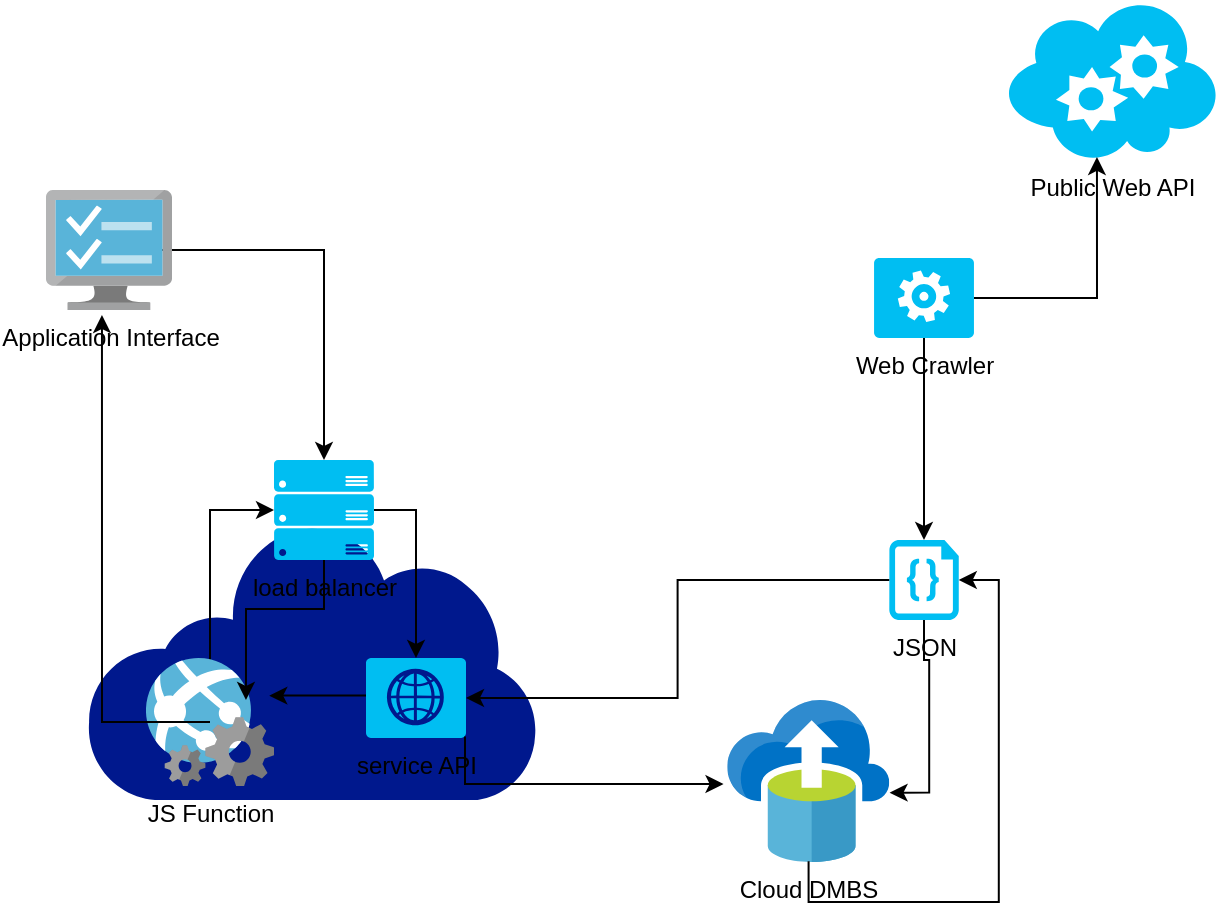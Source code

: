 <mxfile version="23.0.2" type="device">
  <diagram id="WI9T0HZ2pTsCkuznbFz-" name="Page-1">
    <mxGraphModel dx="655" dy="390" grid="1" gridSize="10" guides="1" tooltips="1" connect="1" arrows="1" fold="1" page="1" pageScale="1" pageWidth="1169" pageHeight="827" math="0" shadow="0">
      <root>
        <mxCell id="0" />
        <mxCell id="1" parent="0" />
        <mxCell id="HdJFCHEr-xPxHPi2n-Cs-36" value="" style="sketch=0;aspect=fixed;pointerEvents=1;shadow=0;dashed=0;html=1;strokeColor=none;labelPosition=center;verticalLabelPosition=bottom;verticalAlign=top;align=center;fillColor=#00188D;shape=mxgraph.mscae.enterprise.internet" vertex="1" parent="1">
          <mxGeometry x="110" y="270" width="225.81" height="140" as="geometry" />
        </mxCell>
        <mxCell id="HdJFCHEr-xPxHPi2n-Cs-5" value="" style="edgeStyle=orthogonalEdgeStyle;rounded=0;orthogonalLoop=1;jettySize=auto;html=1;" edge="1" parent="1" source="AcxdMaKK0mU5kZiv2lnr-5" target="HdJFCHEr-xPxHPi2n-Cs-4">
          <mxGeometry relative="1" as="geometry" />
        </mxCell>
        <mxCell id="AcxdMaKK0mU5kZiv2lnr-5" value="Application Interface" style="aspect=fixed;html=1;perimeter=none;align=center;shadow=0;dashed=0;image;fontSize=12;image=img/lib/mscae/TaskVM.svg;" parent="1" vertex="1">
          <mxGeometry x="90" y="105" width="63" height="60" as="geometry" />
        </mxCell>
        <mxCell id="HdJFCHEr-xPxHPi2n-Cs-28" value="" style="edgeStyle=orthogonalEdgeStyle;rounded=0;orthogonalLoop=1;jettySize=auto;html=1;entryX=0;entryY=0.5;entryDx=0;entryDy=0;entryPerimeter=0;" edge="1" parent="1" source="AcxdMaKK0mU5kZiv2lnr-6" target="HdJFCHEr-xPxHPi2n-Cs-4">
          <mxGeometry relative="1" as="geometry" />
        </mxCell>
        <mxCell id="AcxdMaKK0mU5kZiv2lnr-6" value="JS Function&lt;br&gt;" style="aspect=fixed;html=1;perimeter=none;align=center;shadow=0;dashed=0;image;fontSize=12;image=img/lib/mscae/WebApp_WebJobs.svg;labelBackgroundColor=none;" parent="1" vertex="1">
          <mxGeometry x="140" y="339.0" width="64" height="64" as="geometry" />
        </mxCell>
        <mxCell id="HdJFCHEr-xPxHPi2n-Cs-4" value="load balancer&lt;br&gt;" style="verticalLabelPosition=bottom;html=1;verticalAlign=top;align=center;strokeColor=none;fillColor=#00BEF2;shape=mxgraph.azure.server_rack;" vertex="1" parent="1">
          <mxGeometry x="204" y="240" width="50" height="50" as="geometry" />
        </mxCell>
        <mxCell id="HdJFCHEr-xPxHPi2n-Cs-22" style="edgeStyle=orthogonalEdgeStyle;rounded=0;orthogonalLoop=1;jettySize=auto;html=1;entryX=0.5;entryY=0;entryDx=0;entryDy=0;entryPerimeter=0;" edge="1" parent="1" source="HdJFCHEr-xPxHPi2n-Cs-8" target="HdJFCHEr-xPxHPi2n-Cs-12">
          <mxGeometry relative="1" as="geometry">
            <mxPoint x="580" y="460.0" as="targetPoint" />
          </mxGeometry>
        </mxCell>
        <mxCell id="HdJFCHEr-xPxHPi2n-Cs-8" value="Web Crawler" style="verticalLabelPosition=bottom;html=1;verticalAlign=top;align=center;strokeColor=none;fillColor=#00BEF2;shape=mxgraph.azure.worker_role;" vertex="1" parent="1">
          <mxGeometry x="504" y="139" width="50" height="40" as="geometry" />
        </mxCell>
        <mxCell id="HdJFCHEr-xPxHPi2n-Cs-10" value="service API" style="verticalLabelPosition=bottom;html=1;verticalAlign=top;align=center;strokeColor=none;fillColor=#00BEF2;shape=mxgraph.azure.web_role;" vertex="1" parent="1">
          <mxGeometry x="250" y="339" width="50" height="40" as="geometry" />
        </mxCell>
        <mxCell id="HdJFCHEr-xPxHPi2n-Cs-12" value="JSON" style="verticalLabelPosition=bottom;html=1;verticalAlign=top;align=center;strokeColor=none;fillColor=#00BEF2;shape=mxgraph.azure.code_file;pointerEvents=1;" vertex="1" parent="1">
          <mxGeometry x="511.63" y="280" width="34.75" height="40" as="geometry" />
        </mxCell>
        <mxCell id="HdJFCHEr-xPxHPi2n-Cs-14" value="Public Web API" style="verticalLabelPosition=bottom;html=1;verticalAlign=top;align=center;strokeColor=none;fillColor=#00BEF2;shape=mxgraph.azure.cloud_service;" vertex="1" parent="1">
          <mxGeometry x="570" y="10" width="106" height="80" as="geometry" />
        </mxCell>
        <mxCell id="HdJFCHEr-xPxHPi2n-Cs-21" style="edgeStyle=orthogonalEdgeStyle;rounded=0;orthogonalLoop=1;jettySize=auto;html=1;entryX=0.429;entryY=0.981;entryDx=0;entryDy=0;entryPerimeter=0;" edge="1" parent="1" source="HdJFCHEr-xPxHPi2n-Cs-8" target="HdJFCHEr-xPxHPi2n-Cs-14">
          <mxGeometry relative="1" as="geometry" />
        </mxCell>
        <mxCell id="HdJFCHEr-xPxHPi2n-Cs-34" value="Cloud DMBS" style="image;sketch=0;aspect=fixed;html=1;points=[];align=center;fontSize=12;image=img/lib/mscae/Azure_Database_Migration_Services.svg;" vertex="1" parent="1">
          <mxGeometry x="430.63" y="360" width="81" height="81" as="geometry" />
        </mxCell>
        <mxCell id="HdJFCHEr-xPxHPi2n-Cs-35" style="edgeStyle=orthogonalEdgeStyle;rounded=0;orthogonalLoop=1;jettySize=auto;html=1;entryX=1.002;entryY=0.572;entryDx=0;entryDy=0;entryPerimeter=0;exitX=0.5;exitY=1;exitDx=0;exitDy=0;exitPerimeter=0;" edge="1" parent="1" source="HdJFCHEr-xPxHPi2n-Cs-12" target="HdJFCHEr-xPxHPi2n-Cs-34">
          <mxGeometry relative="1" as="geometry" />
        </mxCell>
        <mxCell id="HdJFCHEr-xPxHPi2n-Cs-39" style="edgeStyle=orthogonalEdgeStyle;rounded=0;orthogonalLoop=1;jettySize=auto;html=1;entryX=0.781;entryY=0.328;entryDx=0;entryDy=0;entryPerimeter=0;" edge="1" parent="1" source="HdJFCHEr-xPxHPi2n-Cs-4" target="AcxdMaKK0mU5kZiv2lnr-6">
          <mxGeometry relative="1" as="geometry" />
        </mxCell>
        <mxCell id="HdJFCHEr-xPxHPi2n-Cs-42" style="edgeStyle=orthogonalEdgeStyle;rounded=0;orthogonalLoop=1;jettySize=auto;html=1;entryX=0.5;entryY=0;entryDx=0;entryDy=0;entryPerimeter=0;exitX=1;exitY=0.5;exitDx=0;exitDy=0;exitPerimeter=0;" edge="1" parent="1" source="HdJFCHEr-xPxHPi2n-Cs-4" target="HdJFCHEr-xPxHPi2n-Cs-10">
          <mxGeometry relative="1" as="geometry" />
        </mxCell>
        <mxCell id="HdJFCHEr-xPxHPi2n-Cs-43" style="edgeStyle=orthogonalEdgeStyle;rounded=0;orthogonalLoop=1;jettySize=auto;html=1;entryX=-0.023;entryY=0.519;entryDx=0;entryDy=0;entryPerimeter=0;exitX=0.99;exitY=0.98;exitDx=0;exitDy=0;exitPerimeter=0;" edge="1" parent="1" source="HdJFCHEr-xPxHPi2n-Cs-10" target="HdJFCHEr-xPxHPi2n-Cs-34">
          <mxGeometry relative="1" as="geometry" />
        </mxCell>
        <mxCell id="HdJFCHEr-xPxHPi2n-Cs-44" style="edgeStyle=orthogonalEdgeStyle;rounded=0;orthogonalLoop=1;jettySize=auto;html=1;entryX=1;entryY=0.5;entryDx=0;entryDy=0;entryPerimeter=0;exitX=0.502;exitY=0.996;exitDx=0;exitDy=0;exitPerimeter=0;" edge="1" parent="1" source="HdJFCHEr-xPxHPi2n-Cs-34" target="HdJFCHEr-xPxHPi2n-Cs-12">
          <mxGeometry relative="1" as="geometry" />
        </mxCell>
        <mxCell id="HdJFCHEr-xPxHPi2n-Cs-45" style="edgeStyle=orthogonalEdgeStyle;rounded=0;orthogonalLoop=1;jettySize=auto;html=1;entryX=1;entryY=0.5;entryDx=0;entryDy=0;entryPerimeter=0;" edge="1" parent="1" source="HdJFCHEr-xPxHPi2n-Cs-12" target="HdJFCHEr-xPxHPi2n-Cs-10">
          <mxGeometry relative="1" as="geometry" />
        </mxCell>
        <mxCell id="HdJFCHEr-xPxHPi2n-Cs-46" style="edgeStyle=orthogonalEdgeStyle;rounded=0;orthogonalLoop=1;jettySize=auto;html=1;entryX=0.963;entryY=0.294;entryDx=0;entryDy=0;entryPerimeter=0;" edge="1" parent="1" source="HdJFCHEr-xPxHPi2n-Cs-10" target="AcxdMaKK0mU5kZiv2lnr-6">
          <mxGeometry relative="1" as="geometry">
            <Array as="points">
              <mxPoint x="230" y="358" />
            </Array>
          </mxGeometry>
        </mxCell>
        <mxCell id="HdJFCHEr-xPxHPi2n-Cs-47" style="edgeStyle=orthogonalEdgeStyle;rounded=0;orthogonalLoop=1;jettySize=auto;html=1;entryX=0.444;entryY=1.042;entryDx=0;entryDy=0;entryPerimeter=0;" edge="1" parent="1" source="AcxdMaKK0mU5kZiv2lnr-6" target="AcxdMaKK0mU5kZiv2lnr-5">
          <mxGeometry relative="1" as="geometry">
            <Array as="points">
              <mxPoint x="118" y="371" />
            </Array>
          </mxGeometry>
        </mxCell>
      </root>
    </mxGraphModel>
  </diagram>
</mxfile>
